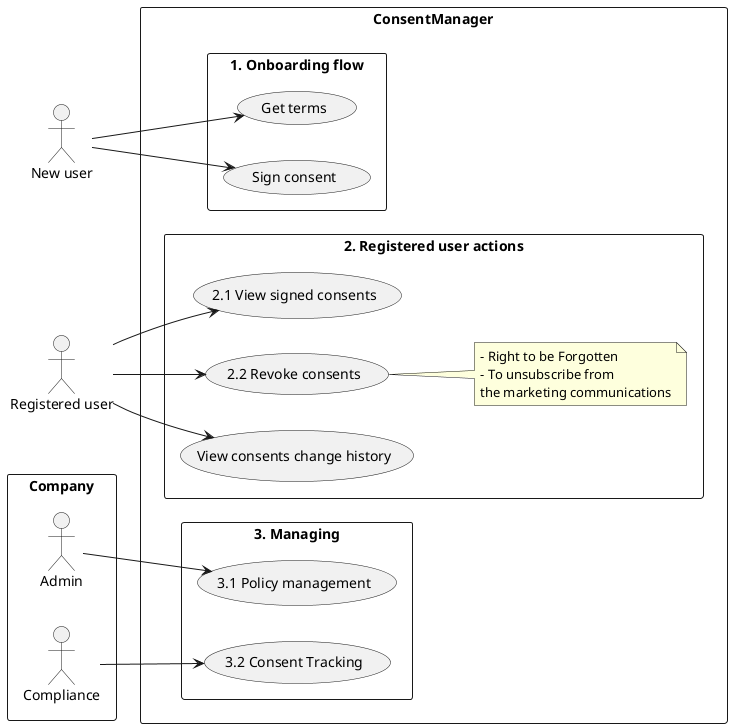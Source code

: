 @startuml usecase
left to right direction
skinparam packageStyle rect

actor "New user" as new_user
actor "Registered user" as registered_user

package Company {
    actor Admin as admin
    actor Compliance as c
}

rectangle "ConsentManager" {
  rectangle "1. Onboarding flow" {
    usecase "Get terms" as terms
    usecase "Sign consent" as sign
  }

  rectangle "2. Registered user actions" {
    usecase signed as "2.1 View signed consents"
    usecase revoke as "2.2 Revoke consents"
    note right of (revoke)
      - Right to be Forgotten
      - To unsubscribe from 
      the marketing communications
    end note
    usecase history as "View consents change history"
  }

  rectangle "3. Managing" {
    usecase "3.1 Policy management" as manage
    usecase "3.2 Consent Tracking" as tracking    
  }
  
}

new_user --> terms
new_user --> sign

registered_user --> signed
registered_user --> revoke
registered_user --> history

admin --> manage
c --> tracking
@enduml